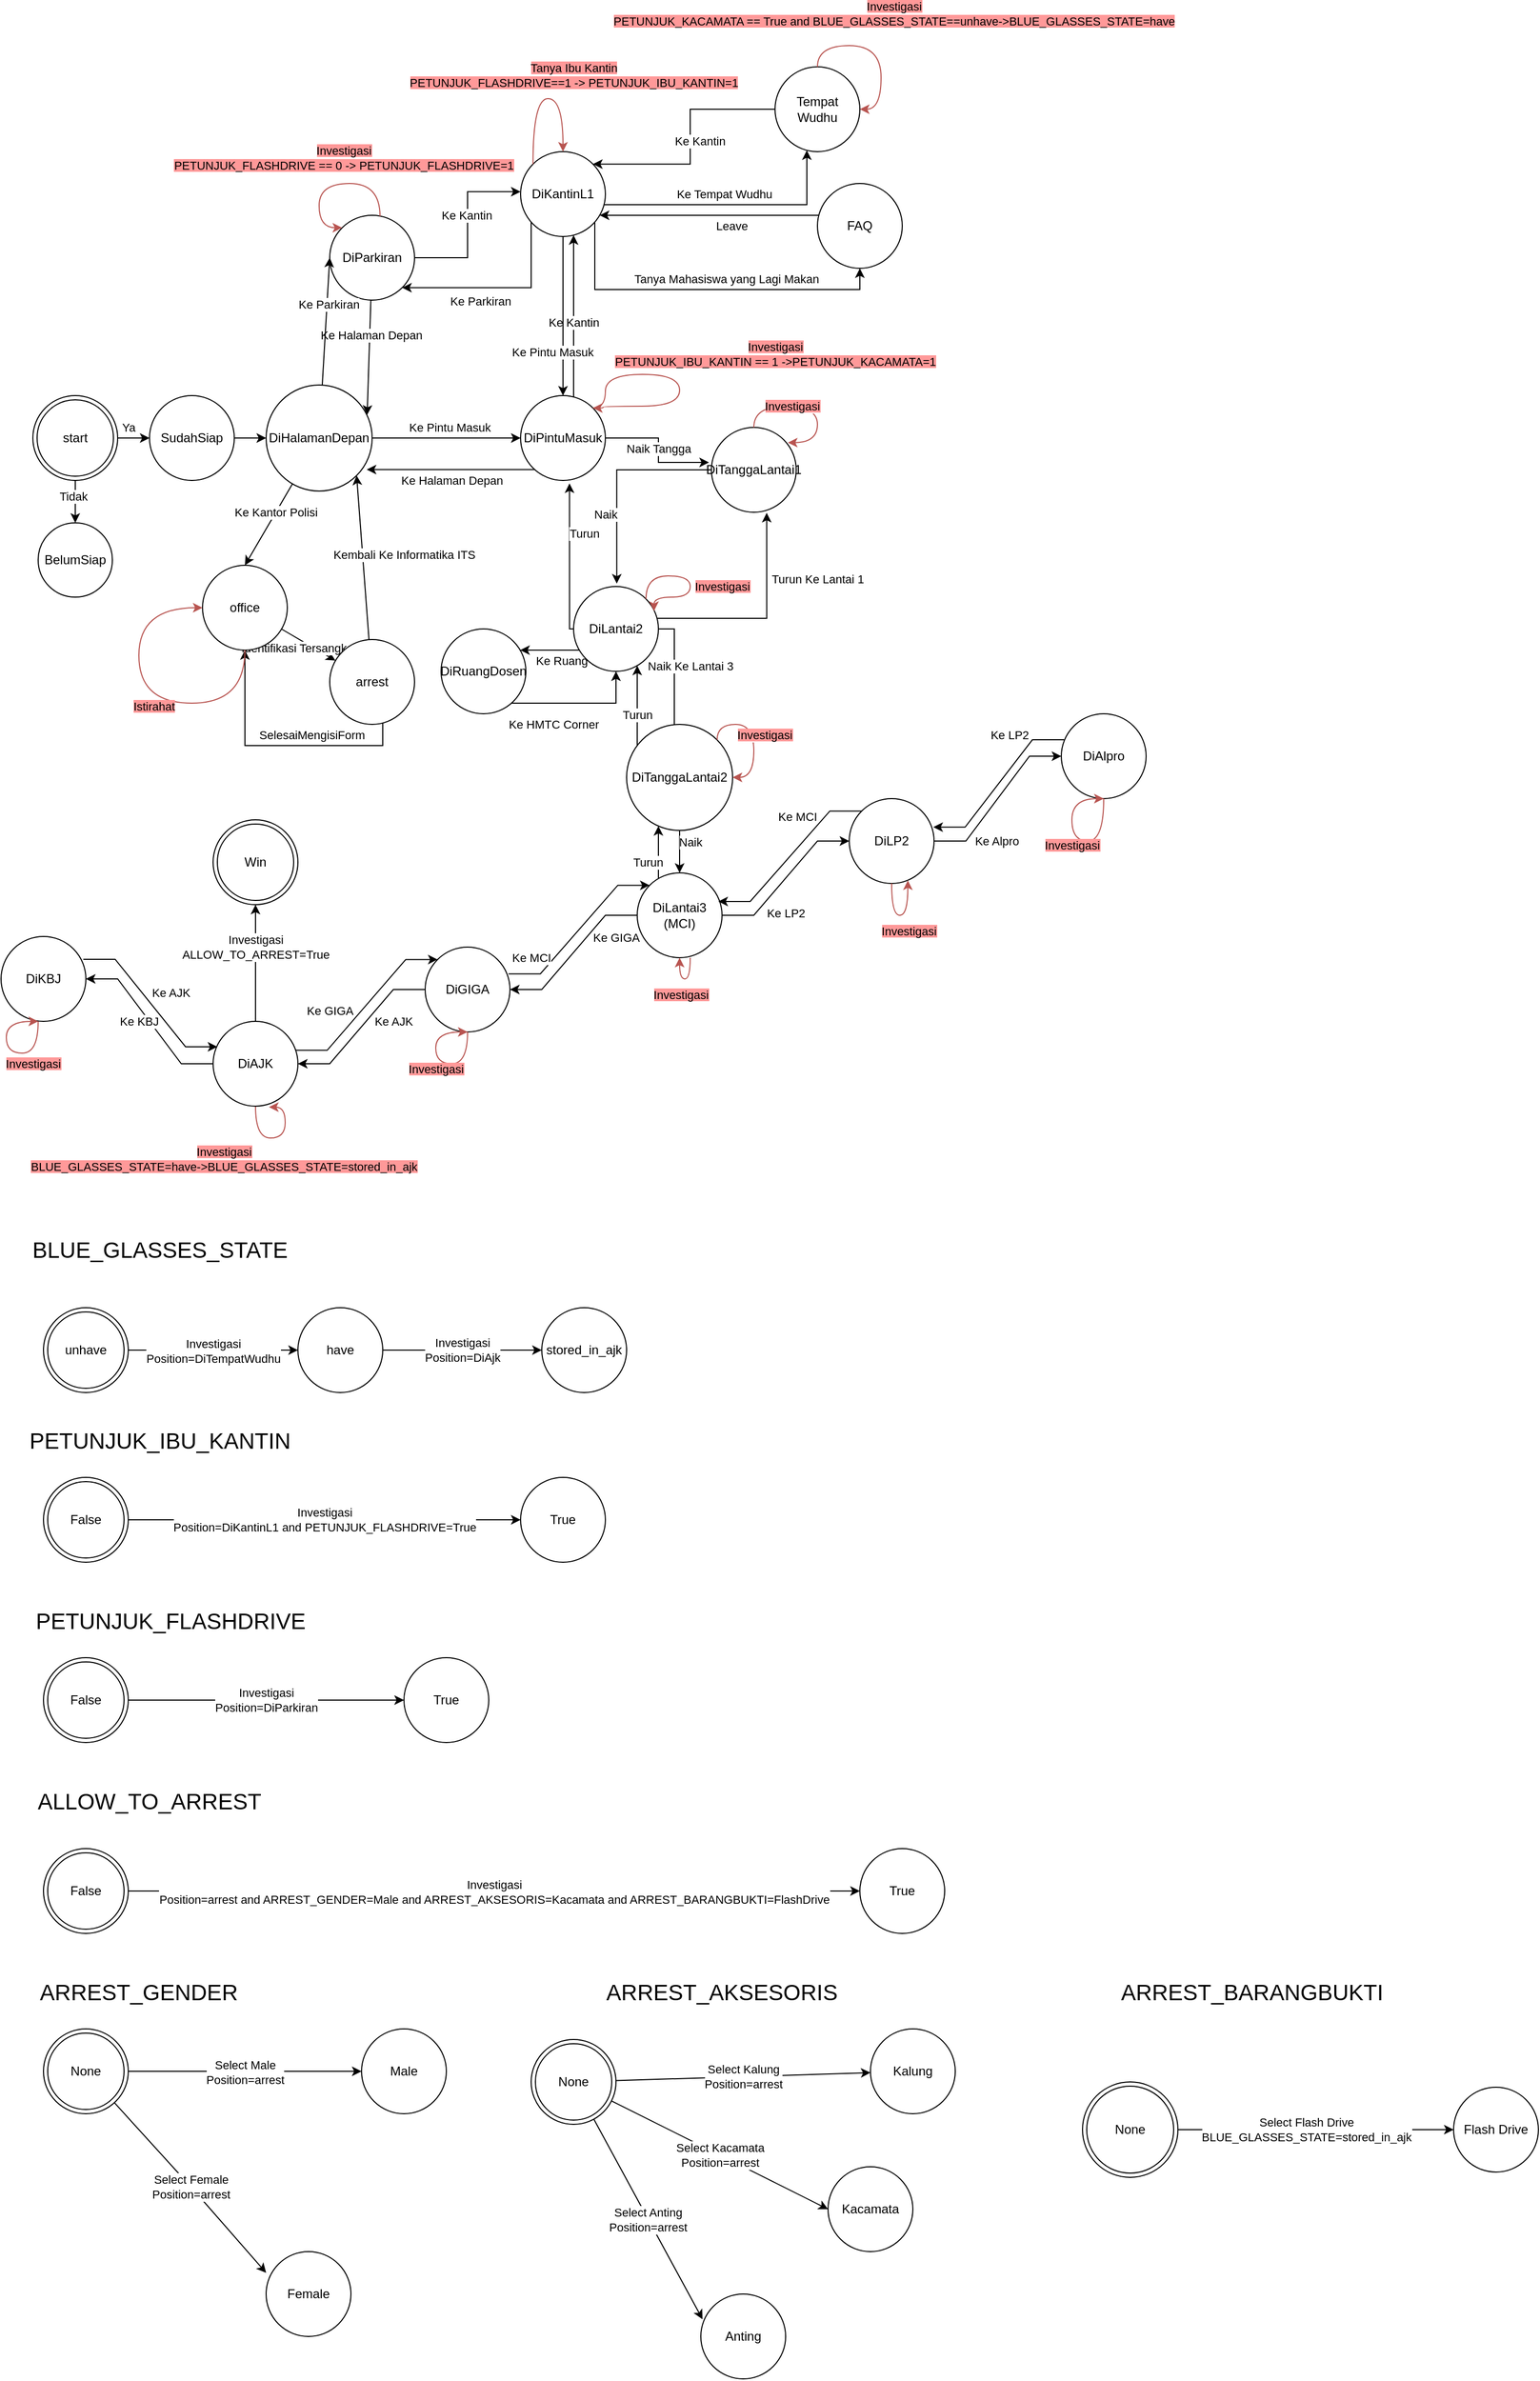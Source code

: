 <mxfile version="21.1.4" type="github">
  <diagram name="Page-1" id="a4VfMDKpxINX2sIHpQXR">
    <mxGraphModel dx="1313" dy="1816" grid="1" gridSize="10" guides="1" tooltips="1" connect="1" arrows="1" fold="1" page="1" pageScale="1" pageWidth="850" pageHeight="1100" math="0" shadow="0">
      <root>
        <mxCell id="0" />
        <mxCell id="1" parent="0" />
        <mxCell id="wOhKXllFgkgMSMnQ2QyS-3" style="edgeStyle=orthogonalEdgeStyle;rounded=0;orthogonalLoop=1;jettySize=auto;html=1;entryX=0;entryY=0.5;entryDx=0;entryDy=0;" parent="1" source="wOhKXllFgkgMSMnQ2QyS-1" target="wOhKXllFgkgMSMnQ2QyS-2" edge="1">
          <mxGeometry relative="1" as="geometry" />
        </mxCell>
        <mxCell id="wOhKXllFgkgMSMnQ2QyS-4" value="Ya" style="edgeLabel;html=1;align=center;verticalAlign=middle;resizable=0;points=[];" parent="wOhKXllFgkgMSMnQ2QyS-3" vertex="1" connectable="0">
          <mxGeometry x="0.23" y="1" relative="1" as="geometry">
            <mxPoint x="-1" y="-9" as="offset" />
          </mxGeometry>
        </mxCell>
        <mxCell id="wOhKXllFgkgMSMnQ2QyS-6" style="rounded=0;orthogonalLoop=1;jettySize=auto;html=1;" parent="1" source="wOhKXllFgkgMSMnQ2QyS-1" target="wOhKXllFgkgMSMnQ2QyS-8" edge="1">
          <mxGeometry relative="1" as="geometry">
            <mxPoint x="150" y="420" as="targetPoint" />
          </mxGeometry>
        </mxCell>
        <mxCell id="wOhKXllFgkgMSMnQ2QyS-7" value="Tidak" style="edgeLabel;html=1;align=center;verticalAlign=middle;resizable=0;points=[];" parent="wOhKXllFgkgMSMnQ2QyS-6" vertex="1" connectable="0">
          <mxGeometry x="-0.264" y="-2" relative="1" as="geometry">
            <mxPoint as="offset" />
          </mxGeometry>
        </mxCell>
        <mxCell id="wOhKXllFgkgMSMnQ2QyS-1" value="start" style="ellipse;shape=doubleEllipse;html=1;dashed=0;whiteSpace=wrap;aspect=fixed;" parent="1" vertex="1">
          <mxGeometry x="40" y="220" width="80" height="80" as="geometry" />
        </mxCell>
        <mxCell id="ifHIusebaDyqtSIKKYJp-2" style="rounded=0;orthogonalLoop=1;jettySize=auto;html=1;entryX=0;entryY=0.5;entryDx=0;entryDy=0;elbow=vertical;" parent="1" source="wOhKXllFgkgMSMnQ2QyS-2" target="ifHIusebaDyqtSIKKYJp-1" edge="1">
          <mxGeometry relative="1" as="geometry" />
        </mxCell>
        <mxCell id="wOhKXllFgkgMSMnQ2QyS-2" value="SudahSiap" style="shape=ellipse;html=1;dashed=0;whiteSpace=wrap;aspect=fixed;perimeter=ellipsePerimeter;" parent="1" vertex="1">
          <mxGeometry x="150" y="220" width="80" height="80" as="geometry" />
        </mxCell>
        <mxCell id="wOhKXllFgkgMSMnQ2QyS-8" value="BelumSiap" style="shape=ellipse;html=1;dashed=0;whiteSpace=wrap;aspect=fixed;perimeter=ellipsePerimeter;" parent="1" vertex="1">
          <mxGeometry x="45" y="340" width="70" height="70" as="geometry" />
        </mxCell>
        <mxCell id="ifHIusebaDyqtSIKKYJp-21" style="edgeStyle=orthogonalEdgeStyle;rounded=0;orthogonalLoop=1;jettySize=auto;html=1;entryX=0;entryY=0.472;entryDx=0;entryDy=0;entryPerimeter=0;" parent="1" source="wOhKXllFgkgMSMnQ2QyS-9" target="ifHIusebaDyqtSIKKYJp-20" edge="1">
          <mxGeometry relative="1" as="geometry" />
        </mxCell>
        <mxCell id="ifHIusebaDyqtSIKKYJp-22" value="Ke Kantin" style="edgeLabel;html=1;align=center;verticalAlign=middle;resizable=0;points=[];" parent="ifHIusebaDyqtSIKKYJp-21" vertex="1" connectable="0">
          <mxGeometry x="0.408" y="1" relative="1" as="geometry">
            <mxPoint x="-3" y="23" as="offset" />
          </mxGeometry>
        </mxCell>
        <mxCell id="ifHIusebaDyqtSIKKYJp-23" style="rounded=0;orthogonalLoop=1;jettySize=auto;html=1;entryX=0.953;entryY=0.281;entryDx=0;entryDy=0;entryPerimeter=0;" parent="1" source="wOhKXllFgkgMSMnQ2QyS-9" target="ifHIusebaDyqtSIKKYJp-1" edge="1">
          <mxGeometry relative="1" as="geometry" />
        </mxCell>
        <mxCell id="ifHIusebaDyqtSIKKYJp-24" value="Ke Halaman Depan" style="edgeLabel;html=1;align=center;verticalAlign=middle;resizable=0;points=[];" parent="ifHIusebaDyqtSIKKYJp-23" vertex="1" connectable="0">
          <mxGeometry x="-0.39" y="1" relative="1" as="geometry">
            <mxPoint as="offset" />
          </mxGeometry>
        </mxCell>
        <mxCell id="wOhKXllFgkgMSMnQ2QyS-9" value="DiParkiran" style="shape=ellipse;html=1;dashed=0;whiteSpace=wrap;aspect=fixed;perimeter=ellipsePerimeter;" parent="1" vertex="1">
          <mxGeometry x="320" y="50" width="80" height="80" as="geometry" />
        </mxCell>
        <mxCell id="ifHIusebaDyqtSIKKYJp-3" style="rounded=0;orthogonalLoop=1;jettySize=auto;html=1;entryX=0;entryY=0.5;entryDx=0;entryDy=0;" parent="1" source="ifHIusebaDyqtSIKKYJp-1" target="wOhKXllFgkgMSMnQ2QyS-9" edge="1">
          <mxGeometry relative="1" as="geometry" />
        </mxCell>
        <mxCell id="ifHIusebaDyqtSIKKYJp-4" value="Ke Parkiran" style="edgeLabel;html=1;align=center;verticalAlign=middle;resizable=0;points=[];" parent="ifHIusebaDyqtSIKKYJp-3" vertex="1" connectable="0">
          <mxGeometry x="0.269" y="-1" relative="1" as="geometry">
            <mxPoint as="offset" />
          </mxGeometry>
        </mxCell>
        <mxCell id="ifHIusebaDyqtSIKKYJp-6" style="rounded=0;orthogonalLoop=1;jettySize=auto;html=1;entryX=0;entryY=0.5;entryDx=0;entryDy=0;" parent="1" source="ifHIusebaDyqtSIKKYJp-1" target="ifHIusebaDyqtSIKKYJp-5" edge="1">
          <mxGeometry relative="1" as="geometry">
            <mxPoint x="550" y="380" as="targetPoint" />
          </mxGeometry>
        </mxCell>
        <mxCell id="ifHIusebaDyqtSIKKYJp-7" value="Ke Pintu Masuk" style="edgeLabel;html=1;align=center;verticalAlign=middle;resizable=0;points=[];" parent="ifHIusebaDyqtSIKKYJp-6" vertex="1" connectable="0">
          <mxGeometry x="0.386" y="2" relative="1" as="geometry">
            <mxPoint x="-24" y="-8" as="offset" />
          </mxGeometry>
        </mxCell>
        <mxCell id="ifHIusebaDyqtSIKKYJp-9" style="rounded=0;orthogonalLoop=1;jettySize=auto;html=1;entryX=0.5;entryY=0;entryDx=0;entryDy=0;" parent="1" source="ifHIusebaDyqtSIKKYJp-1" target="ifHIusebaDyqtSIKKYJp-8" edge="1">
          <mxGeometry relative="1" as="geometry" />
        </mxCell>
        <mxCell id="ifHIusebaDyqtSIKKYJp-10" value="Ke Kantor Polisi" style="edgeLabel;html=1;align=center;verticalAlign=middle;resizable=0;points=[];" parent="ifHIusebaDyqtSIKKYJp-9" vertex="1" connectable="0">
          <mxGeometry x="-0.299" y="-1" relative="1" as="geometry">
            <mxPoint as="offset" />
          </mxGeometry>
        </mxCell>
        <mxCell id="ifHIusebaDyqtSIKKYJp-1" value="DiHalamanDepan" style="shape=ellipse;html=1;dashed=0;whiteSpace=wrap;aspect=fixed;perimeter=ellipsePerimeter;" parent="1" vertex="1">
          <mxGeometry x="260" y="210" width="100" height="100" as="geometry" />
        </mxCell>
        <mxCell id="ifHIusebaDyqtSIKKYJp-29" style="edgeStyle=orthogonalEdgeStyle;rounded=0;orthogonalLoop=1;jettySize=auto;html=1;" parent="1" source="ifHIusebaDyqtSIKKYJp-5" target="ifHIusebaDyqtSIKKYJp-20" edge="1">
          <mxGeometry relative="1" as="geometry">
            <Array as="points">
              <mxPoint x="550" y="140" />
              <mxPoint x="550" y="140" />
            </Array>
          </mxGeometry>
        </mxCell>
        <mxCell id="ifHIusebaDyqtSIKKYJp-30" value="Ke Kantin" style="edgeLabel;html=1;align=center;verticalAlign=middle;resizable=0;points=[];" parent="ifHIusebaDyqtSIKKYJp-29" vertex="1" connectable="0">
          <mxGeometry x="0.361" y="1" relative="1" as="geometry">
            <mxPoint x="1" y="33" as="offset" />
          </mxGeometry>
        </mxCell>
        <mxCell id="ifHIusebaDyqtSIKKYJp-32" style="edgeStyle=orthogonalEdgeStyle;rounded=0;orthogonalLoop=1;jettySize=auto;html=1;entryX=-0.029;entryY=0.413;entryDx=0;entryDy=0;entryPerimeter=0;" parent="1" source="ifHIusebaDyqtSIKKYJp-5" target="ifHIusebaDyqtSIKKYJp-31" edge="1">
          <mxGeometry relative="1" as="geometry" />
        </mxCell>
        <mxCell id="ifHIusebaDyqtSIKKYJp-33" value="Naik Tangga" style="edgeLabel;html=1;align=center;verticalAlign=middle;resizable=0;points=[];" parent="ifHIusebaDyqtSIKKYJp-32" vertex="1" connectable="0">
          <mxGeometry x="0.391" y="-2" relative="1" as="geometry">
            <mxPoint x="-11" y="-15" as="offset" />
          </mxGeometry>
        </mxCell>
        <mxCell id="ifHIusebaDyqtSIKKYJp-34" style="edgeStyle=orthogonalEdgeStyle;rounded=0;orthogonalLoop=1;jettySize=auto;html=1;entryX=0.949;entryY=0.797;entryDx=0;entryDy=0;entryPerimeter=0;" parent="1" source="ifHIusebaDyqtSIKKYJp-5" target="ifHIusebaDyqtSIKKYJp-1" edge="1">
          <mxGeometry relative="1" as="geometry">
            <Array as="points">
              <mxPoint x="500" y="290" />
              <mxPoint x="500" y="290" />
            </Array>
          </mxGeometry>
        </mxCell>
        <mxCell id="ifHIusebaDyqtSIKKYJp-35" value="Ke Halaman Depan" style="edgeLabel;html=1;align=center;verticalAlign=middle;resizable=0;points=[];" parent="ifHIusebaDyqtSIKKYJp-34" vertex="1" connectable="0">
          <mxGeometry x="0.143" y="-3" relative="1" as="geometry">
            <mxPoint x="12" y="13" as="offset" />
          </mxGeometry>
        </mxCell>
        <mxCell id="ifHIusebaDyqtSIKKYJp-5" value="DiPintuMasuk" style="shape=ellipse;html=1;dashed=0;whiteSpace=wrap;aspect=fixed;perimeter=ellipsePerimeter;" parent="1" vertex="1">
          <mxGeometry x="500" y="220" width="80" height="80" as="geometry" />
        </mxCell>
        <mxCell id="ifHIusebaDyqtSIKKYJp-12" style="rounded=0;orthogonalLoop=1;jettySize=auto;html=1;" parent="1" source="ifHIusebaDyqtSIKKYJp-8" target="ifHIusebaDyqtSIKKYJp-11" edge="1">
          <mxGeometry relative="1" as="geometry" />
        </mxCell>
        <mxCell id="ifHIusebaDyqtSIKKYJp-13" value="Identifikasi Tersangka" style="edgeLabel;html=1;align=center;verticalAlign=middle;resizable=0;points=[];" parent="ifHIusebaDyqtSIKKYJp-12" vertex="1" connectable="0">
          <mxGeometry x="0.281" y="1" relative="1" as="geometry">
            <mxPoint x="-19" as="offset" />
          </mxGeometry>
        </mxCell>
        <mxCell id="ifHIusebaDyqtSIKKYJp-8" value="office" style="shape=ellipse;html=1;dashed=0;whiteSpace=wrap;aspect=fixed;perimeter=ellipsePerimeter;" parent="1" vertex="1">
          <mxGeometry x="200" y="380" width="80" height="80" as="geometry" />
        </mxCell>
        <mxCell id="ifHIusebaDyqtSIKKYJp-14" style="rounded=0;orthogonalLoop=1;jettySize=auto;html=1;entryX=1;entryY=1;entryDx=0;entryDy=0;" parent="1" source="ifHIusebaDyqtSIKKYJp-11" target="ifHIusebaDyqtSIKKYJp-1" edge="1">
          <mxGeometry relative="1" as="geometry" />
        </mxCell>
        <mxCell id="ifHIusebaDyqtSIKKYJp-15" value="Kembali Ke Informatika ITS" style="edgeLabel;html=1;align=center;verticalAlign=middle;resizable=0;points=[];" parent="ifHIusebaDyqtSIKKYJp-14" vertex="1" connectable="0">
          <mxGeometry x="0.243" y="-2" relative="1" as="geometry">
            <mxPoint x="38" y="16" as="offset" />
          </mxGeometry>
        </mxCell>
        <mxCell id="ifHIusebaDyqtSIKKYJp-18" style="edgeStyle=orthogonalEdgeStyle;rounded=0;orthogonalLoop=1;jettySize=auto;html=1;" parent="1" source="ifHIusebaDyqtSIKKYJp-11" target="ifHIusebaDyqtSIKKYJp-8" edge="1">
          <mxGeometry relative="1" as="geometry">
            <Array as="points">
              <mxPoint x="370" y="550" />
              <mxPoint x="240" y="550" />
            </Array>
          </mxGeometry>
        </mxCell>
        <mxCell id="ifHIusebaDyqtSIKKYJp-19" value="SelesaiMengisiForm" style="edgeLabel;html=1;align=center;verticalAlign=middle;resizable=0;points=[];" parent="ifHIusebaDyqtSIKKYJp-18" vertex="1" connectable="0">
          <mxGeometry x="0.025" y="-1" relative="1" as="geometry">
            <mxPoint x="35" y="-9" as="offset" />
          </mxGeometry>
        </mxCell>
        <mxCell id="ifHIusebaDyqtSIKKYJp-11" value="arrest" style="shape=ellipse;html=1;dashed=0;whiteSpace=wrap;aspect=fixed;perimeter=ellipsePerimeter;" parent="1" vertex="1">
          <mxGeometry x="320" y="450" width="80" height="80" as="geometry" />
        </mxCell>
        <mxCell id="ifHIusebaDyqtSIKKYJp-16" style="edgeStyle=orthogonalEdgeStyle;rounded=0;orthogonalLoop=1;jettySize=auto;html=1;curved=1;fillColor=#f8cecc;strokeColor=#b85450;" parent="1" source="ifHIusebaDyqtSIKKYJp-8" target="ifHIusebaDyqtSIKKYJp-8" edge="1">
          <mxGeometry relative="1" as="geometry">
            <Array as="points">
              <mxPoint x="240" y="510" />
              <mxPoint x="140" y="510" />
              <mxPoint x="140" y="420" />
            </Array>
          </mxGeometry>
        </mxCell>
        <mxCell id="ifHIusebaDyqtSIKKYJp-17" value="&lt;span style=&quot;background-color: rgb(255, 153, 153);&quot;&gt;Istirahat&lt;/span&gt;" style="edgeLabel;html=1;align=center;verticalAlign=middle;resizable=0;points=[];" parent="ifHIusebaDyqtSIKKYJp-16" vertex="1" connectable="0">
          <mxGeometry x="-0.095" y="3" relative="1" as="geometry">
            <mxPoint as="offset" />
          </mxGeometry>
        </mxCell>
        <mxCell id="ifHIusebaDyqtSIKKYJp-56" style="edgeStyle=orthogonalEdgeStyle;rounded=0;orthogonalLoop=1;jettySize=auto;html=1;startArrow=classic;startFill=1;endArrow=none;endFill=0;" parent="1" source="ifHIusebaDyqtSIKKYJp-20" target="ifHIusebaDyqtSIKKYJp-55" edge="1">
          <mxGeometry relative="1" as="geometry">
            <Array as="points">
              <mxPoint x="670" y="50" />
              <mxPoint x="670" y="50" />
            </Array>
          </mxGeometry>
        </mxCell>
        <mxCell id="ifHIusebaDyqtSIKKYJp-57" value="Leave" style="edgeLabel;html=1;align=center;verticalAlign=middle;resizable=0;points=[];" parent="ifHIusebaDyqtSIKKYJp-56" vertex="1" connectable="0">
          <mxGeometry x="0.793" y="1" relative="1" as="geometry">
            <mxPoint x="-61" y="11" as="offset" />
          </mxGeometry>
        </mxCell>
        <mxCell id="ifHIusebaDyqtSIKKYJp-59" style="edgeStyle=orthogonalEdgeStyle;rounded=0;orthogonalLoop=1;jettySize=auto;html=1;" parent="1" source="ifHIusebaDyqtSIKKYJp-20" target="ifHIusebaDyqtSIKKYJp-58" edge="1">
          <mxGeometry relative="1" as="geometry">
            <Array as="points">
              <mxPoint x="770" y="40" />
            </Array>
          </mxGeometry>
        </mxCell>
        <mxCell id="ifHIusebaDyqtSIKKYJp-60" value="Ke Tempat Wudhu" style="edgeLabel;html=1;align=center;verticalAlign=middle;resizable=0;points=[];" parent="ifHIusebaDyqtSIKKYJp-59" vertex="1" connectable="0">
          <mxGeometry x="0.281" relative="1" as="geometry">
            <mxPoint x="-42" y="-10" as="offset" />
          </mxGeometry>
        </mxCell>
        <mxCell id="ifHIusebaDyqtSIKKYJp-61" style="edgeStyle=orthogonalEdgeStyle;rounded=0;orthogonalLoop=1;jettySize=auto;html=1;entryX=1;entryY=1;entryDx=0;entryDy=0;" parent="1" source="ifHIusebaDyqtSIKKYJp-20" target="wOhKXllFgkgMSMnQ2QyS-9" edge="1">
          <mxGeometry relative="1" as="geometry">
            <Array as="points">
              <mxPoint x="510" y="118" />
            </Array>
          </mxGeometry>
        </mxCell>
        <mxCell id="ifHIusebaDyqtSIKKYJp-62" value="Ke Parkiran" style="edgeLabel;html=1;align=center;verticalAlign=middle;resizable=0;points=[];" parent="ifHIusebaDyqtSIKKYJp-61" vertex="1" connectable="0">
          <mxGeometry x="0.472" y="2" relative="1" as="geometry">
            <mxPoint x="25" y="10" as="offset" />
          </mxGeometry>
        </mxCell>
        <mxCell id="ifHIusebaDyqtSIKKYJp-63" style="edgeStyle=orthogonalEdgeStyle;rounded=0;orthogonalLoop=1;jettySize=auto;html=1;" parent="1" source="ifHIusebaDyqtSIKKYJp-20" target="ifHIusebaDyqtSIKKYJp-5" edge="1">
          <mxGeometry relative="1" as="geometry">
            <Array as="points">
              <mxPoint x="540" y="180" />
              <mxPoint x="540" y="180" />
            </Array>
          </mxGeometry>
        </mxCell>
        <mxCell id="ifHIusebaDyqtSIKKYJp-64" value="Ke Pintu Masuk" style="edgeLabel;html=1;align=center;verticalAlign=middle;resizable=0;points=[];" parent="ifHIusebaDyqtSIKKYJp-63" vertex="1" connectable="0">
          <mxGeometry x="0.783" y="-2" relative="1" as="geometry">
            <mxPoint x="-8" y="-25" as="offset" />
          </mxGeometry>
        </mxCell>
        <mxCell id="ifHIusebaDyqtSIKKYJp-20" value="DiKantinL1" style="shape=ellipse;html=1;dashed=0;whiteSpace=wrap;aspect=fixed;perimeter=ellipsePerimeter;" parent="1" vertex="1">
          <mxGeometry x="500" y="-10" width="80" height="80" as="geometry" />
        </mxCell>
        <mxCell id="ifHIusebaDyqtSIKKYJp-25" style="edgeStyle=orthogonalEdgeStyle;rounded=0;orthogonalLoop=1;jettySize=auto;html=1;exitX=0.593;exitY=0.011;exitDx=0;exitDy=0;exitPerimeter=0;fillColor=#f8cecc;strokeColor=#b85450;curved=1;entryX=0;entryY=0;entryDx=0;entryDy=0;" parent="1" source="wOhKXllFgkgMSMnQ2QyS-9" target="wOhKXllFgkgMSMnQ2QyS-9" edge="1">
          <mxGeometry relative="1" as="geometry">
            <mxPoint x="510" y="-80" as="targetPoint" />
            <Array as="points">
              <mxPoint x="367" y="20" />
              <mxPoint x="310" y="20" />
              <mxPoint x="310" y="62" />
            </Array>
          </mxGeometry>
        </mxCell>
        <mxCell id="ifHIusebaDyqtSIKKYJp-26" value="&lt;span style=&quot;background-color: rgb(255, 153, 153);&quot;&gt;Investigasi&lt;br&gt;PETUNJUK_FLASHDRIVE == 0 -&amp;gt; PETUNJUK_FLASHDRIVE=1&lt;/span&gt;" style="edgeLabel;html=1;align=center;verticalAlign=middle;resizable=0;points=[];" parent="ifHIusebaDyqtSIKKYJp-25" vertex="1" connectable="0">
          <mxGeometry x="-0.128" y="-2" relative="1" as="geometry">
            <mxPoint y="-22" as="offset" />
          </mxGeometry>
        </mxCell>
        <mxCell id="ifHIusebaDyqtSIKKYJp-27" style="edgeStyle=orthogonalEdgeStyle;rounded=0;orthogonalLoop=1;jettySize=auto;html=1;curved=1;fillColor=#f8cecc;strokeColor=#b85450;exitX=1;exitY=0;exitDx=0;exitDy=0;entryX=1;entryY=0;entryDx=0;entryDy=0;" parent="1" source="ifHIusebaDyqtSIKKYJp-5" target="ifHIusebaDyqtSIKKYJp-5" edge="1">
          <mxGeometry relative="1" as="geometry">
            <Array as="points">
              <mxPoint x="580" y="232" />
              <mxPoint x="580" y="200" />
              <mxPoint x="650" y="200" />
              <mxPoint x="650" y="230" />
              <mxPoint x="578" y="230" />
              <mxPoint x="578" y="232" />
            </Array>
            <mxPoint x="578" y="232" as="sourcePoint" />
            <mxPoint x="690" y="240" as="targetPoint" />
          </mxGeometry>
        </mxCell>
        <mxCell id="ifHIusebaDyqtSIKKYJp-28" value="&lt;span style=&quot;background-color: rgb(255, 153, 153);&quot;&gt;Investigasi&lt;br&gt;PETUNJUK_IBU_KANTIN == 1 -&amp;gt;PETUNJUK_KACAMATA=1&lt;/span&gt;" style="edgeLabel;html=1;align=center;verticalAlign=middle;resizable=0;points=[];" parent="ifHIusebaDyqtSIKKYJp-27" vertex="1" connectable="0">
          <mxGeometry x="0.021" relative="1" as="geometry">
            <mxPoint x="90" y="-22" as="offset" />
          </mxGeometry>
        </mxCell>
        <mxCell id="ifHIusebaDyqtSIKKYJp-39" style="edgeStyle=orthogonalEdgeStyle;rounded=0;orthogonalLoop=1;jettySize=auto;html=1;entryX=0.509;entryY=-0.034;entryDx=0;entryDy=0;entryPerimeter=0;" parent="1" source="ifHIusebaDyqtSIKKYJp-31" target="ifHIusebaDyqtSIKKYJp-38" edge="1">
          <mxGeometry relative="1" as="geometry" />
        </mxCell>
        <mxCell id="ifHIusebaDyqtSIKKYJp-40" value="Naik" style="edgeLabel;html=1;align=center;verticalAlign=middle;resizable=0;points=[];" parent="ifHIusebaDyqtSIKKYJp-39" vertex="1" connectable="0">
          <mxGeometry x="0.448" relative="1" as="geometry">
            <mxPoint x="-11" y="-11" as="offset" />
          </mxGeometry>
        </mxCell>
        <mxCell id="ifHIusebaDyqtSIKKYJp-31" value="DiTanggaLantai1" style="shape=ellipse;html=1;dashed=0;whiteSpace=wrap;aspect=fixed;perimeter=ellipsePerimeter;" parent="1" vertex="1">
          <mxGeometry x="680" y="250" width="80" height="80" as="geometry" />
        </mxCell>
        <mxCell id="ifHIusebaDyqtSIKKYJp-36" style="edgeStyle=orthogonalEdgeStyle;rounded=0;orthogonalLoop=1;jettySize=auto;html=1;entryX=0.902;entryY=0.179;entryDx=0;entryDy=0;entryPerimeter=0;fillColor=#f8cecc;strokeColor=#b85450;curved=1;" parent="1" source="ifHIusebaDyqtSIKKYJp-31" target="ifHIusebaDyqtSIKKYJp-31" edge="1">
          <mxGeometry relative="1" as="geometry">
            <Array as="points">
              <mxPoint x="720" y="230" />
              <mxPoint x="780" y="230" />
              <mxPoint x="780" y="264" />
            </Array>
          </mxGeometry>
        </mxCell>
        <mxCell id="ifHIusebaDyqtSIKKYJp-37" value="&lt;span style=&quot;background-color: rgb(255, 153, 153);&quot;&gt;Investigasi&lt;/span&gt;" style="edgeLabel;html=1;align=center;verticalAlign=middle;resizable=0;points=[];" parent="ifHIusebaDyqtSIKKYJp-36" vertex="1" connectable="0">
          <mxGeometry x="-0.216" relative="1" as="geometry">
            <mxPoint as="offset" />
          </mxGeometry>
        </mxCell>
        <mxCell id="ifHIusebaDyqtSIKKYJp-41" style="edgeStyle=orthogonalEdgeStyle;rounded=0;orthogonalLoop=1;jettySize=auto;html=1;entryX=0.577;entryY=1.035;entryDx=0;entryDy=0;entryPerimeter=0;" parent="1" source="ifHIusebaDyqtSIKKYJp-38" target="ifHIusebaDyqtSIKKYJp-5" edge="1">
          <mxGeometry relative="1" as="geometry">
            <Array as="points">
              <mxPoint x="546" y="440" />
            </Array>
          </mxGeometry>
        </mxCell>
        <mxCell id="ifHIusebaDyqtSIKKYJp-42" value="Turun" style="edgeLabel;html=1;align=center;verticalAlign=middle;resizable=0;points=[];" parent="ifHIusebaDyqtSIKKYJp-41" vertex="1" connectable="0">
          <mxGeometry x="0.582" relative="1" as="geometry">
            <mxPoint x="14" y="17" as="offset" />
          </mxGeometry>
        </mxCell>
        <mxCell id="ifHIusebaDyqtSIKKYJp-45" style="edgeStyle=orthogonalEdgeStyle;rounded=0;orthogonalLoop=1;jettySize=auto;html=1;entryX=0.652;entryY=1.007;entryDx=0;entryDy=0;entryPerimeter=0;" parent="1" source="ifHIusebaDyqtSIKKYJp-38" target="ifHIusebaDyqtSIKKYJp-31" edge="1">
          <mxGeometry relative="1" as="geometry">
            <Array as="points">
              <mxPoint x="730" y="430" />
              <mxPoint x="730" y="430" />
            </Array>
          </mxGeometry>
        </mxCell>
        <mxCell id="ifHIusebaDyqtSIKKYJp-46" value="Turun Ke Lantai 1" style="edgeLabel;html=1;align=center;verticalAlign=middle;resizable=0;points=[];" parent="ifHIusebaDyqtSIKKYJp-45" vertex="1" connectable="0">
          <mxGeometry x="0.383" y="-1" relative="1" as="geometry">
            <mxPoint x="47" as="offset" />
          </mxGeometry>
        </mxCell>
        <mxCell id="ifHIusebaDyqtSIKKYJp-48" style="edgeStyle=orthogonalEdgeStyle;rounded=0;orthogonalLoop=1;jettySize=auto;html=1;entryX=0.443;entryY=0.007;entryDx=0;entryDy=0;entryPerimeter=0;" parent="1" source="ifHIusebaDyqtSIKKYJp-38" target="ifHIusebaDyqtSIKKYJp-47" edge="1">
          <mxGeometry relative="1" as="geometry">
            <Array as="points">
              <mxPoint x="645" y="440" />
              <mxPoint x="645" y="535" />
            </Array>
          </mxGeometry>
        </mxCell>
        <mxCell id="ifHIusebaDyqtSIKKYJp-49" value="Naik Ke Lantai 3" style="edgeLabel;html=1;align=center;verticalAlign=middle;resizable=0;points=[];" parent="ifHIusebaDyqtSIKKYJp-48" vertex="1" connectable="0">
          <mxGeometry x="0.418" y="-1" relative="1" as="geometry">
            <mxPoint x="16" y="-32" as="offset" />
          </mxGeometry>
        </mxCell>
        <mxCell id="ifHIusebaDyqtSIKKYJp-51" style="edgeStyle=orthogonalEdgeStyle;rounded=0;orthogonalLoop=1;jettySize=auto;html=1;" parent="1" source="ifHIusebaDyqtSIKKYJp-38" target="ifHIusebaDyqtSIKKYJp-50" edge="1">
          <mxGeometry relative="1" as="geometry">
            <Array as="points">
              <mxPoint x="540" y="460" />
              <mxPoint x="540" y="460" />
            </Array>
            <mxPoint x="660" y="470" as="sourcePoint" />
          </mxGeometry>
        </mxCell>
        <mxCell id="ifHIusebaDyqtSIKKYJp-52" value="Ke Ruang Dosen" style="edgeLabel;html=1;align=center;verticalAlign=middle;resizable=0;points=[];" parent="ifHIusebaDyqtSIKKYJp-51" vertex="1" connectable="0">
          <mxGeometry x="-0.231" y="1" relative="1" as="geometry">
            <mxPoint x="22" y="9" as="offset" />
          </mxGeometry>
        </mxCell>
        <mxCell id="ifHIusebaDyqtSIKKYJp-38" value="DiLantai2" style="shape=ellipse;html=1;dashed=0;whiteSpace=wrap;aspect=fixed;perimeter=ellipsePerimeter;" parent="1" vertex="1">
          <mxGeometry x="550" y="400" width="80" height="80" as="geometry" />
        </mxCell>
        <mxCell id="ifHIusebaDyqtSIKKYJp-43" style="edgeStyle=orthogonalEdgeStyle;rounded=0;orthogonalLoop=1;jettySize=auto;html=1;fillColor=#f8cecc;strokeColor=#b85450;curved=1;exitX=1;exitY=0;exitDx=0;exitDy=0;entryX=0.948;entryY=0.289;entryDx=0;entryDy=0;entryPerimeter=0;" parent="1" source="ifHIusebaDyqtSIKKYJp-38" target="ifHIusebaDyqtSIKKYJp-38" edge="1">
          <mxGeometry relative="1" as="geometry">
            <Array as="points">
              <mxPoint x="618" y="390" />
              <mxPoint x="660" y="390" />
              <mxPoint x="660" y="410" />
              <mxPoint x="626" y="410" />
            </Array>
          </mxGeometry>
        </mxCell>
        <mxCell id="ifHIusebaDyqtSIKKYJp-44" value="&lt;span style=&quot;background-color: rgb(255, 153, 153);&quot;&gt;Investigasi&lt;/span&gt;" style="edgeLabel;html=1;align=center;verticalAlign=middle;resizable=0;points=[];" parent="ifHIusebaDyqtSIKKYJp-43" vertex="1" connectable="0">
          <mxGeometry x="-0.173" y="2" relative="1" as="geometry">
            <mxPoint x="39" y="12" as="offset" />
          </mxGeometry>
        </mxCell>
        <mxCell id="ifHIusebaDyqtSIKKYJp-73" style="edgeStyle=orthogonalEdgeStyle;rounded=0;orthogonalLoop=1;jettySize=auto;html=1;" parent="1" source="ifHIusebaDyqtSIKKYJp-47" target="ifHIusebaDyqtSIKKYJp-72" edge="1">
          <mxGeometry relative="1" as="geometry" />
        </mxCell>
        <mxCell id="ifHIusebaDyqtSIKKYJp-74" value="Naik" style="edgeLabel;html=1;align=center;verticalAlign=middle;resizable=0;points=[];" parent="ifHIusebaDyqtSIKKYJp-73" vertex="1" connectable="0">
          <mxGeometry x="0.013" relative="1" as="geometry">
            <mxPoint x="10" y="-10" as="offset" />
          </mxGeometry>
        </mxCell>
        <mxCell id="ifHIusebaDyqtSIKKYJp-75" style="edgeStyle=orthogonalEdgeStyle;rounded=0;orthogonalLoop=1;jettySize=auto;html=1;" parent="1" source="ifHIusebaDyqtSIKKYJp-47" target="ifHIusebaDyqtSIKKYJp-38" edge="1">
          <mxGeometry relative="1" as="geometry">
            <Array as="points">
              <mxPoint x="610" y="510" />
              <mxPoint x="610" y="510" />
            </Array>
          </mxGeometry>
        </mxCell>
        <mxCell id="ifHIusebaDyqtSIKKYJp-76" value="Turun" style="edgeLabel;html=1;align=center;verticalAlign=middle;resizable=0;points=[];" parent="ifHIusebaDyqtSIKKYJp-75" vertex="1" connectable="0">
          <mxGeometry x="0.529" y="-1" relative="1" as="geometry">
            <mxPoint x="-1" y="28" as="offset" />
          </mxGeometry>
        </mxCell>
        <mxCell id="ifHIusebaDyqtSIKKYJp-47" value="DiTanggaLantai2" style="shape=ellipse;html=1;dashed=0;whiteSpace=wrap;aspect=fixed;perimeter=ellipsePerimeter;" parent="1" vertex="1">
          <mxGeometry x="600" y="530" width="100" height="100" as="geometry" />
        </mxCell>
        <mxCell id="ifHIusebaDyqtSIKKYJp-109" value="Ke HMTC Corner" style="edgeStyle=orthogonalEdgeStyle;rounded=0;orthogonalLoop=1;jettySize=auto;html=1;" parent="1" source="ifHIusebaDyqtSIKKYJp-50" target="ifHIusebaDyqtSIKKYJp-38" edge="1">
          <mxGeometry x="-0.383" y="-20" relative="1" as="geometry">
            <Array as="points">
              <mxPoint x="590" y="510" />
            </Array>
            <mxPoint as="offset" />
          </mxGeometry>
        </mxCell>
        <mxCell id="ifHIusebaDyqtSIKKYJp-50" value="DiRuangDosen" style="shape=ellipse;html=1;dashed=0;whiteSpace=wrap;aspect=fixed;perimeter=ellipsePerimeter;" parent="1" vertex="1">
          <mxGeometry x="425" y="440" width="80" height="80" as="geometry" />
        </mxCell>
        <mxCell id="ifHIusebaDyqtSIKKYJp-53" style="edgeStyle=orthogonalEdgeStyle;rounded=0;orthogonalLoop=1;jettySize=auto;html=1;fillColor=#f8cecc;strokeColor=#b85450;curved=1;exitX=0;exitY=0;exitDx=0;exitDy=0;entryX=0.5;entryY=0;entryDx=0;entryDy=0;" parent="1" source="ifHIusebaDyqtSIKKYJp-20" target="ifHIusebaDyqtSIKKYJp-20" edge="1">
          <mxGeometry relative="1" as="geometry">
            <Array as="points">
              <mxPoint x="512" y="-60" />
              <mxPoint x="540" y="-60" />
            </Array>
          </mxGeometry>
        </mxCell>
        <mxCell id="ifHIusebaDyqtSIKKYJp-54" value="&lt;span style=&quot;background-color: rgb(255, 153, 153);&quot;&gt;Tanya Ibu Kantin&lt;br&gt;PETUNJUK_FLASHDRIVE==1 -&amp;gt; PETUNJUK_IBU_KANTIN=1&lt;/span&gt;" style="edgeLabel;html=1;align=center;verticalAlign=middle;resizable=0;points=[];" parent="ifHIusebaDyqtSIKKYJp-53" vertex="1" connectable="0">
          <mxGeometry x="0.265" y="-1" relative="1" as="geometry">
            <mxPoint x="11" y="-23" as="offset" />
          </mxGeometry>
        </mxCell>
        <mxCell id="ifHIusebaDyqtSIKKYJp-65" style="edgeStyle=orthogonalEdgeStyle;rounded=0;orthogonalLoop=1;jettySize=auto;html=1;startArrow=classic;startFill=1;endArrow=none;endFill=0;" parent="1" source="ifHIusebaDyqtSIKKYJp-55" target="ifHIusebaDyqtSIKKYJp-20" edge="1">
          <mxGeometry relative="1" as="geometry">
            <Array as="points">
              <mxPoint x="820" y="120" />
              <mxPoint x="570" y="120" />
            </Array>
          </mxGeometry>
        </mxCell>
        <mxCell id="ifHIusebaDyqtSIKKYJp-66" value="Tanya Mahasiswa yang Lagi Makan" style="edgeLabel;html=1;align=center;verticalAlign=middle;resizable=0;points=[];" parent="ifHIusebaDyqtSIKKYJp-65" vertex="1" connectable="0">
          <mxGeometry x="-0.242" relative="1" as="geometry">
            <mxPoint x="-20" y="-10" as="offset" />
          </mxGeometry>
        </mxCell>
        <mxCell id="ifHIusebaDyqtSIKKYJp-55" value="FAQ" style="shape=ellipse;html=1;dashed=0;whiteSpace=wrap;aspect=fixed;perimeter=ellipsePerimeter;" parent="1" vertex="1">
          <mxGeometry x="780" y="20" width="80" height="80" as="geometry" />
        </mxCell>
        <mxCell id="ifHIusebaDyqtSIKKYJp-69" style="edgeStyle=orthogonalEdgeStyle;rounded=0;orthogonalLoop=1;jettySize=auto;html=1;entryX=1;entryY=0;entryDx=0;entryDy=0;" parent="1" source="ifHIusebaDyqtSIKKYJp-58" target="ifHIusebaDyqtSIKKYJp-20" edge="1">
          <mxGeometry relative="1" as="geometry" />
        </mxCell>
        <mxCell id="ifHIusebaDyqtSIKKYJp-70" value="Ke Kantin" style="edgeLabel;html=1;align=center;verticalAlign=middle;resizable=0;points=[];" parent="ifHIusebaDyqtSIKKYJp-69" vertex="1" connectable="0">
          <mxGeometry x="-0.394" y="2" relative="1" as="geometry">
            <mxPoint x="-4" y="28" as="offset" />
          </mxGeometry>
        </mxCell>
        <mxCell id="ifHIusebaDyqtSIKKYJp-58" value="Tempat Wudhu" style="ellipse;whiteSpace=wrap;html=1;aspect=fixed;" parent="1" vertex="1">
          <mxGeometry x="740" y="-90" width="80" height="80" as="geometry" />
        </mxCell>
        <mxCell id="ifHIusebaDyqtSIKKYJp-67" style="edgeStyle=orthogonalEdgeStyle;rounded=0;orthogonalLoop=1;jettySize=auto;html=1;fillColor=#f8cecc;strokeColor=#b85450;curved=1;exitX=0.5;exitY=0;exitDx=0;exitDy=0;entryX=1;entryY=0.5;entryDx=0;entryDy=0;" parent="1" source="ifHIusebaDyqtSIKKYJp-58" target="ifHIusebaDyqtSIKKYJp-58" edge="1">
          <mxGeometry relative="1" as="geometry">
            <Array as="points">
              <mxPoint x="780" y="-110" />
              <mxPoint x="840" y="-110" />
              <mxPoint x="840" y="-50" />
            </Array>
          </mxGeometry>
        </mxCell>
        <mxCell id="ifHIusebaDyqtSIKKYJp-68" value="&lt;span style=&quot;background-color: rgb(255, 153, 153);&quot;&gt;Investigasi&lt;br&gt;PETUNJUK_KACAMATA == True and BLUE_GLASSES_STATE==unhave-&amp;gt;BLUE_GLASSES_STATE=have&lt;/span&gt;" style="edgeLabel;html=1;align=center;verticalAlign=middle;resizable=0;points=[];" parent="ifHIusebaDyqtSIKKYJp-67" vertex="1" connectable="0">
          <mxGeometry x="-0.142" relative="1" as="geometry">
            <mxPoint x="23" y="-30" as="offset" />
          </mxGeometry>
        </mxCell>
        <mxCell id="ifHIusebaDyqtSIKKYJp-71" value="&lt;span style=&quot;background-color: rgb(255, 153, 153);&quot;&gt;Investigasi&lt;/span&gt;" style="edgeStyle=orthogonalEdgeStyle;rounded=0;orthogonalLoop=1;jettySize=auto;html=1;fillColor=#f8cecc;strokeColor=#b85450;curved=1;exitX=1;exitY=0;exitDx=0;exitDy=0;entryX=1;entryY=0.5;entryDx=0;entryDy=0;" parent="1" source="ifHIusebaDyqtSIKKYJp-47" target="ifHIusebaDyqtSIKKYJp-47" edge="1">
          <mxGeometry x="-0.006" y="10" relative="1" as="geometry">
            <mxPoint as="offset" />
            <Array as="points">
              <mxPoint x="685" y="530" />
              <mxPoint x="720" y="530" />
              <mxPoint x="720" y="580" />
            </Array>
          </mxGeometry>
        </mxCell>
        <mxCell id="ifHIusebaDyqtSIKKYJp-83" style="edgeStyle=entityRelationEdgeStyle;rounded=0;orthogonalLoop=1;jettySize=auto;html=1;" parent="1" source="ifHIusebaDyqtSIKKYJp-72" target="ifHIusebaDyqtSIKKYJp-82" edge="1">
          <mxGeometry relative="1" as="geometry" />
        </mxCell>
        <mxCell id="ifHIusebaDyqtSIKKYJp-84" value="Ke LP2" style="edgeLabel;html=1;align=center;verticalAlign=middle;resizable=0;points=[];" parent="ifHIusebaDyqtSIKKYJp-83" vertex="1" connectable="0">
          <mxGeometry x="0.394" y="-1" relative="1" as="geometry">
            <mxPoint x="-20" y="55" as="offset" />
          </mxGeometry>
        </mxCell>
        <mxCell id="ifHIusebaDyqtSIKKYJp-85" value="" style="edgeStyle=entityRelationEdgeStyle;rounded=0;orthogonalLoop=1;jettySize=auto;html=1;" parent="1" source="ifHIusebaDyqtSIKKYJp-72" target="ifHIusebaDyqtSIKKYJp-81" edge="1">
          <mxGeometry relative="1" as="geometry" />
        </mxCell>
        <mxCell id="ifHIusebaDyqtSIKKYJp-86" value="Ke GIGA" style="edgeLabel;html=1;align=center;verticalAlign=middle;resizable=0;points=[];" parent="ifHIusebaDyqtSIKKYJp-85" vertex="1" connectable="0">
          <mxGeometry x="-0.179" y="1" relative="1" as="geometry">
            <mxPoint x="30" y="-5" as="offset" />
          </mxGeometry>
        </mxCell>
        <mxCell id="ifHIusebaDyqtSIKKYJp-72" value="DiLantai3&lt;br&gt;(MCI)" style="shape=ellipse;html=1;dashed=0;whiteSpace=wrap;aspect=fixed;perimeter=ellipsePerimeter;" parent="1" vertex="1">
          <mxGeometry x="610" y="670" width="80" height="80" as="geometry" />
        </mxCell>
        <mxCell id="ifHIusebaDyqtSIKKYJp-77" style="edgeStyle=orthogonalEdgeStyle;rounded=0;orthogonalLoop=1;jettySize=auto;html=1;exitX=0.625;exitY=1;exitDx=0;exitDy=0;exitPerimeter=0;fillColor=#f8cecc;strokeColor=#b85450;curved=1;" parent="1" source="ifHIusebaDyqtSIKKYJp-72" target="ifHIusebaDyqtSIKKYJp-72" edge="1">
          <mxGeometry relative="1" as="geometry" />
        </mxCell>
        <mxCell id="ifHIusebaDyqtSIKKYJp-78" value="&lt;span style=&quot;background-color: rgb(255, 153, 153);&quot;&gt;Investigasi&lt;/span&gt;" style="edgeLabel;html=1;align=center;verticalAlign=middle;resizable=0;points=[];" parent="ifHIusebaDyqtSIKKYJp-77" vertex="1" connectable="0">
          <mxGeometry x="0.163" relative="1" as="geometry">
            <mxPoint y="15" as="offset" />
          </mxGeometry>
        </mxCell>
        <mxCell id="ifHIusebaDyqtSIKKYJp-105" value="Ke AJK" style="edgeStyle=entityRelationEdgeStyle;rounded=0;orthogonalLoop=1;jettySize=auto;html=1;" parent="1" source="ifHIusebaDyqtSIKKYJp-81" target="ifHIusebaDyqtSIKKYJp-104" edge="1">
          <mxGeometry x="-0.306" y="20" relative="1" as="geometry">
            <mxPoint as="offset" />
          </mxGeometry>
        </mxCell>
        <mxCell id="ifHIusebaDyqtSIKKYJp-106" value="Ke MCI" style="edgeStyle=entityRelationEdgeStyle;rounded=0;orthogonalLoop=1;jettySize=auto;html=1;entryX=0;entryY=0;entryDx=0;entryDy=0;exitX=0.983;exitY=0.315;exitDx=0;exitDy=0;exitPerimeter=0;" parent="1" source="ifHIusebaDyqtSIKKYJp-81" target="ifHIusebaDyqtSIKKYJp-72" edge="1">
          <mxGeometry x="-0.75" y="15" relative="1" as="geometry">
            <mxPoint as="offset" />
          </mxGeometry>
        </mxCell>
        <mxCell id="ifHIusebaDyqtSIKKYJp-81" value="DiGIGA" style="shape=ellipse;html=1;dashed=0;whiteSpace=wrap;aspect=fixed;perimeter=ellipsePerimeter;" parent="1" vertex="1">
          <mxGeometry x="410" y="740" width="80" height="80" as="geometry" />
        </mxCell>
        <mxCell id="ifHIusebaDyqtSIKKYJp-89" style="edgeStyle=entityRelationEdgeStyle;rounded=0;orthogonalLoop=1;jettySize=auto;html=1;exitX=0;exitY=0;exitDx=0;exitDy=0;entryX=0.957;entryY=0.337;entryDx=0;entryDy=0;entryPerimeter=0;" parent="1" source="ifHIusebaDyqtSIKKYJp-82" target="ifHIusebaDyqtSIKKYJp-72" edge="1">
          <mxGeometry relative="1" as="geometry" />
        </mxCell>
        <mxCell id="ifHIusebaDyqtSIKKYJp-90" value="Ke MCI" style="edgeLabel;html=1;align=center;verticalAlign=middle;resizable=0;points=[];" parent="ifHIusebaDyqtSIKKYJp-89" vertex="1" connectable="0">
          <mxGeometry x="-0.327" relative="1" as="geometry">
            <mxPoint x="-12" y="-16" as="offset" />
          </mxGeometry>
        </mxCell>
        <mxCell id="ifHIusebaDyqtSIKKYJp-92" value="" style="edgeStyle=entityRelationEdgeStyle;rounded=0;orthogonalLoop=1;jettySize=auto;html=1;" parent="1" source="ifHIusebaDyqtSIKKYJp-82" target="ifHIusebaDyqtSIKKYJp-91" edge="1">
          <mxGeometry relative="1" as="geometry" />
        </mxCell>
        <mxCell id="ifHIusebaDyqtSIKKYJp-94" value="Ke Alpro" style="edgeLabel;html=1;align=center;verticalAlign=middle;resizable=0;points=[];" parent="ifHIusebaDyqtSIKKYJp-92" vertex="1" connectable="0">
          <mxGeometry x="-0.277" y="1" relative="1" as="geometry">
            <mxPoint x="13" y="23" as="offset" />
          </mxGeometry>
        </mxCell>
        <mxCell id="ifHIusebaDyqtSIKKYJp-82" value="DiLP2" style="shape=ellipse;html=1;dashed=0;whiteSpace=wrap;aspect=fixed;perimeter=ellipsePerimeter;" parent="1" vertex="1">
          <mxGeometry x="810" y="600" width="80" height="80" as="geometry" />
        </mxCell>
        <mxCell id="ifHIusebaDyqtSIKKYJp-97" style="edgeStyle=orthogonalEdgeStyle;rounded=0;orthogonalLoop=1;jettySize=auto;html=1;" parent="1" source="ifHIusebaDyqtSIKKYJp-104" target="OkBiB3uU69egVVFvyfJi-18" edge="1">
          <mxGeometry relative="1" as="geometry">
            <mxPoint x="110" y="620" as="sourcePoint" />
            <mxPoint x="290" y="690" as="targetPoint" />
          </mxGeometry>
        </mxCell>
        <mxCell id="ifHIusebaDyqtSIKKYJp-98" value="Investigasi&lt;br&gt;ALLOW_TO_ARREST=True" style="edgeLabel;html=1;align=center;verticalAlign=middle;resizable=0;points=[];" parent="ifHIusebaDyqtSIKKYJp-97" vertex="1" connectable="0">
          <mxGeometry x="0.107" y="1" relative="1" as="geometry">
            <mxPoint x="1" y="-9" as="offset" />
          </mxGeometry>
        </mxCell>
        <mxCell id="ifHIusebaDyqtSIKKYJp-101" value="Ke KBJ" style="edgeStyle=entityRelationEdgeStyle;rounded=0;orthogonalLoop=1;jettySize=auto;html=1;" parent="1" source="ifHIusebaDyqtSIKKYJp-104" target="ifHIusebaDyqtSIKKYJp-100" edge="1">
          <mxGeometry x="0.075" y="8" relative="1" as="geometry">
            <mxPoint x="400" y="970" as="sourcePoint" />
            <mxPoint as="offset" />
          </mxGeometry>
        </mxCell>
        <mxCell id="ifHIusebaDyqtSIKKYJp-91" value="DiAlpro" style="shape=ellipse;html=1;dashed=0;whiteSpace=wrap;aspect=fixed;perimeter=ellipsePerimeter;" parent="1" vertex="1">
          <mxGeometry x="1010" y="520" width="80" height="80" as="geometry" />
        </mxCell>
        <mxCell id="ifHIusebaDyqtSIKKYJp-99" value="&lt;span style=&quot;background-color: rgb(255, 153, 153);&quot;&gt;Investigasi&lt;br&gt;BLUE_GLASSES_STATE=have-&amp;gt;BLUE_GLASSES_STATE=stored_in_ajk&lt;/span&gt;" style="edgeStyle=orthogonalEdgeStyle;rounded=0;orthogonalLoop=1;jettySize=auto;html=1;exitX=0.5;exitY=1;exitDx=0;exitDy=0;entryX=0.659;entryY=1.011;entryDx=0;entryDy=0;fillColor=#f8cecc;strokeColor=#b85450;curved=1;entryPerimeter=0;" parent="1" source="ifHIusebaDyqtSIKKYJp-104" target="ifHIusebaDyqtSIKKYJp-104" edge="1">
          <mxGeometry x="-0.414" y="-36" relative="1" as="geometry">
            <Array as="points">
              <mxPoint x="250" y="920" />
              <mxPoint x="278" y="920" />
              <mxPoint x="278" y="891" />
            </Array>
            <mxPoint x="-30" y="-16" as="offset" />
            <mxPoint x="500" y="920" as="sourcePoint" />
            <mxPoint x="670" y="850" as="targetPoint" />
          </mxGeometry>
        </mxCell>
        <mxCell id="ifHIusebaDyqtSIKKYJp-103" value="Ke AJK" style="edgeStyle=entityRelationEdgeStyle;rounded=0;orthogonalLoop=1;jettySize=auto;html=1;exitX=0.97;exitY=0.268;exitDx=0;exitDy=0;exitPerimeter=0;entryX=0.05;entryY=0.3;entryDx=0;entryDy=0;entryPerimeter=0;" parent="1" source="ifHIusebaDyqtSIKKYJp-100" target="ifHIusebaDyqtSIKKYJp-104" edge="1">
          <mxGeometry x="0.046" y="21" relative="1" as="geometry">
            <mxPoint x="220" y="840" as="targetPoint" />
            <mxPoint as="offset" />
          </mxGeometry>
        </mxCell>
        <mxCell id="ifHIusebaDyqtSIKKYJp-100" value="DiKBJ" style="shape=ellipse;html=1;dashed=0;whiteSpace=wrap;aspect=fixed;perimeter=ellipsePerimeter;" parent="1" vertex="1">
          <mxGeometry x="10" y="730" width="80" height="80" as="geometry" />
        </mxCell>
        <mxCell id="ifHIusebaDyqtSIKKYJp-107" value="Ke GIGA" style="edgeStyle=entityRelationEdgeStyle;rounded=0;orthogonalLoop=1;jettySize=auto;html=1;entryX=0;entryY=0;entryDx=0;entryDy=0;exitX=0.97;exitY=0.341;exitDx=0;exitDy=0;exitPerimeter=0;" parent="1" source="ifHIusebaDyqtSIKKYJp-104" target="ifHIusebaDyqtSIKKYJp-81" edge="1">
          <mxGeometry x="-0.31" y="23" relative="1" as="geometry">
            <mxPoint as="offset" />
          </mxGeometry>
        </mxCell>
        <mxCell id="ifHIusebaDyqtSIKKYJp-104" value="DiAJK" style="shape=ellipse;html=1;dashed=0;whiteSpace=wrap;aspect=fixed;perimeter=ellipsePerimeter;" parent="1" vertex="1">
          <mxGeometry x="210" y="810" width="80" height="80" as="geometry" />
        </mxCell>
        <mxCell id="OkBiB3uU69egVVFvyfJi-3" style="edgeStyle=orthogonalEdgeStyle;rounded=0;orthogonalLoop=1;jettySize=auto;html=1;" parent="1" source="ifHIusebaDyqtSIKKYJp-72" target="ifHIusebaDyqtSIKKYJp-47" edge="1">
          <mxGeometry relative="1" as="geometry">
            <Array as="points">
              <mxPoint x="630" y="650" />
              <mxPoint x="630" y="650" />
            </Array>
            <mxPoint x="620" y="560" as="sourcePoint" />
            <mxPoint x="620" y="485" as="targetPoint" />
          </mxGeometry>
        </mxCell>
        <mxCell id="OkBiB3uU69egVVFvyfJi-4" value="Turun" style="edgeLabel;html=1;align=center;verticalAlign=middle;resizable=0;points=[];" parent="OkBiB3uU69egVVFvyfJi-3" vertex="1" connectable="0">
          <mxGeometry x="0.529" y="-1" relative="1" as="geometry">
            <mxPoint x="-11" y="22" as="offset" />
          </mxGeometry>
        </mxCell>
        <mxCell id="OkBiB3uU69egVVFvyfJi-8" style="edgeStyle=entityRelationEdgeStyle;rounded=0;orthogonalLoop=1;jettySize=auto;html=1;entryX=0.991;entryY=0.336;entryDx=0;entryDy=0;entryPerimeter=0;exitX=0.034;exitY=0.307;exitDx=0;exitDy=0;exitPerimeter=0;" parent="1" source="ifHIusebaDyqtSIKKYJp-91" target="ifHIusebaDyqtSIKKYJp-82" edge="1">
          <mxGeometry relative="1" as="geometry">
            <mxPoint x="852" y="582" as="sourcePoint" />
            <mxPoint x="697" y="707" as="targetPoint" />
          </mxGeometry>
        </mxCell>
        <mxCell id="OkBiB3uU69egVVFvyfJi-9" value="Ke LP2" style="edgeLabel;html=1;align=center;verticalAlign=middle;resizable=0;points=[];" parent="OkBiB3uU69egVVFvyfJi-8" vertex="1" connectable="0">
          <mxGeometry x="-0.327" relative="1" as="geometry">
            <mxPoint x="-7" y="-25" as="offset" />
          </mxGeometry>
        </mxCell>
        <mxCell id="OkBiB3uU69egVVFvyfJi-10" style="edgeStyle=orthogonalEdgeStyle;rounded=0;orthogonalLoop=1;jettySize=auto;html=1;fillColor=#f8cecc;strokeColor=#b85450;curved=1;exitX=0.5;exitY=1;exitDx=0;exitDy=0;entryX=0.691;entryY=0.964;entryDx=0;entryDy=0;entryPerimeter=0;" parent="1" source="ifHIusebaDyqtSIKKYJp-82" target="ifHIusebaDyqtSIKKYJp-82" edge="1">
          <mxGeometry relative="1" as="geometry">
            <mxPoint x="670" y="760" as="sourcePoint" />
            <mxPoint x="850" y="720" as="targetPoint" />
            <Array as="points">
              <mxPoint x="850" y="710" />
              <mxPoint x="865" y="710" />
            </Array>
          </mxGeometry>
        </mxCell>
        <mxCell id="OkBiB3uU69egVVFvyfJi-11" value="&lt;span style=&quot;background-color: rgb(255, 153, 153);&quot;&gt;Investigasi&lt;/span&gt;" style="edgeLabel;html=1;align=center;verticalAlign=middle;resizable=0;points=[];" parent="OkBiB3uU69egVVFvyfJi-10" vertex="1" connectable="0">
          <mxGeometry x="0.163" relative="1" as="geometry">
            <mxPoint y="15" as="offset" />
          </mxGeometry>
        </mxCell>
        <mxCell id="OkBiB3uU69egVVFvyfJi-12" style="edgeStyle=orthogonalEdgeStyle;rounded=0;orthogonalLoop=1;jettySize=auto;html=1;fillColor=#f8cecc;strokeColor=#b85450;curved=1;entryX=0.5;entryY=1;entryDx=0;entryDy=0;" parent="1" source="ifHIusebaDyqtSIKKYJp-91" target="ifHIusebaDyqtSIKKYJp-91" edge="1">
          <mxGeometry relative="1" as="geometry">
            <mxPoint x="860" y="690" as="sourcePoint" />
            <mxPoint x="875" y="687" as="targetPoint" />
            <Array as="points">
              <mxPoint x="1050" y="640" />
              <mxPoint x="1020" y="640" />
              <mxPoint x="1020" y="600" />
            </Array>
          </mxGeometry>
        </mxCell>
        <mxCell id="OkBiB3uU69egVVFvyfJi-13" value="&lt;span style=&quot;background-color: rgb(255, 153, 153);&quot;&gt;Investigasi&lt;/span&gt;" style="edgeLabel;html=1;align=center;verticalAlign=middle;resizable=0;points=[];" parent="OkBiB3uU69egVVFvyfJi-12" vertex="1" connectable="0">
          <mxGeometry x="0.163" relative="1" as="geometry">
            <mxPoint y="15" as="offset" />
          </mxGeometry>
        </mxCell>
        <mxCell id="OkBiB3uU69egVVFvyfJi-14" style="edgeStyle=orthogonalEdgeStyle;rounded=0;orthogonalLoop=1;jettySize=auto;html=1;fillColor=#f8cecc;strokeColor=#b85450;curved=1;entryX=0.5;entryY=1;entryDx=0;entryDy=0;" parent="1" edge="1">
          <mxGeometry relative="1" as="geometry">
            <mxPoint x="450" y="820" as="sourcePoint" />
            <mxPoint x="450" y="820" as="targetPoint" />
            <Array as="points">
              <mxPoint x="450" y="850" />
              <mxPoint x="420" y="850" />
              <mxPoint x="420" y="820" />
            </Array>
          </mxGeometry>
        </mxCell>
        <mxCell id="OkBiB3uU69egVVFvyfJi-15" value="&lt;span style=&quot;background-color: rgb(255, 153, 153);&quot;&gt;Investigasi&lt;/span&gt;" style="edgeLabel;html=1;align=center;verticalAlign=middle;resizable=0;points=[];" parent="OkBiB3uU69egVVFvyfJi-14" vertex="1" connectable="0">
          <mxGeometry x="0.163" relative="1" as="geometry">
            <mxPoint y="15" as="offset" />
          </mxGeometry>
        </mxCell>
        <mxCell id="OkBiB3uU69egVVFvyfJi-16" style="edgeStyle=orthogonalEdgeStyle;rounded=0;orthogonalLoop=1;jettySize=auto;html=1;fillColor=#f8cecc;strokeColor=#b85450;curved=1;entryX=0.5;entryY=1;entryDx=0;entryDy=0;" parent="1" edge="1">
          <mxGeometry relative="1" as="geometry">
            <mxPoint x="44.97" y="810" as="sourcePoint" />
            <mxPoint x="44.97" y="810" as="targetPoint" />
            <Array as="points">
              <mxPoint x="44.97" y="840" />
              <mxPoint x="14.97" y="840" />
              <mxPoint x="14.97" y="810" />
            </Array>
          </mxGeometry>
        </mxCell>
        <mxCell id="OkBiB3uU69egVVFvyfJi-17" value="&lt;span style=&quot;background-color: rgb(255, 153, 153);&quot;&gt;Investigasi&lt;/span&gt;" style="edgeLabel;html=1;align=center;verticalAlign=middle;resizable=0;points=[];" parent="OkBiB3uU69egVVFvyfJi-16" vertex="1" connectable="0">
          <mxGeometry x="0.163" relative="1" as="geometry">
            <mxPoint x="25" y="20" as="offset" />
          </mxGeometry>
        </mxCell>
        <mxCell id="OkBiB3uU69egVVFvyfJi-18" value="Win" style="ellipse;shape=doubleEllipse;html=1;dashed=0;whiteSpace=wrap;aspect=fixed;" parent="1" vertex="1">
          <mxGeometry x="210" y="620" width="80" height="80" as="geometry" />
        </mxCell>
        <mxCell id="RiI_JOjWt60xl3UByMjo-1" value="BLUE_GLASSES_STATE" style="text;html=1;strokeColor=none;fillColor=none;align=center;verticalAlign=middle;whiteSpace=wrap;rounded=0;fontSize=21;" vertex="1" parent="1">
          <mxGeometry x="130" y="1010" width="60" height="30" as="geometry" />
        </mxCell>
        <mxCell id="RiI_JOjWt60xl3UByMjo-8" value="Investigasi&lt;br&gt;Position=DiTempatWudhu" style="edgeStyle=orthogonalEdgeStyle;rounded=0;orthogonalLoop=1;jettySize=auto;html=1;" edge="1" parent="1" source="RiI_JOjWt60xl3UByMjo-3">
          <mxGeometry relative="1" as="geometry">
            <mxPoint x="290" y="1120" as="targetPoint" />
          </mxGeometry>
        </mxCell>
        <mxCell id="RiI_JOjWt60xl3UByMjo-3" value="unhave" style="ellipse;shape=doubleEllipse;html=1;dashed=0;whiteSpace=wrap;aspect=fixed;" vertex="1" parent="1">
          <mxGeometry x="50" y="1080" width="80" height="80" as="geometry" />
        </mxCell>
        <mxCell id="RiI_JOjWt60xl3UByMjo-7" value="Investigasi&lt;br&gt;Position=DiAjk" style="edgeStyle=orthogonalEdgeStyle;rounded=0;orthogonalLoop=1;jettySize=auto;html=1;" edge="1" parent="1">
          <mxGeometry relative="1" as="geometry">
            <mxPoint x="370" y="1120" as="sourcePoint" />
            <mxPoint x="520" y="1120" as="targetPoint" />
          </mxGeometry>
        </mxCell>
        <mxCell id="RiI_JOjWt60xl3UByMjo-9" value="PETUNJUK_IBU_KANTIN" style="text;html=1;strokeColor=none;fillColor=none;align=center;verticalAlign=middle;whiteSpace=wrap;rounded=0;fontSize=21;" vertex="1" parent="1">
          <mxGeometry x="130" y="1190" width="60" height="30" as="geometry" />
        </mxCell>
        <mxCell id="RiI_JOjWt60xl3UByMjo-12" value="Investigasi&lt;br&gt;Position=DiKantinL1 and PETUNJUK_FLASHDRIVE=True" style="edgeStyle=orthogonalEdgeStyle;rounded=0;orthogonalLoop=1;jettySize=auto;html=1;entryX=0;entryY=0.5;entryDx=0;entryDy=0;" edge="1" parent="1" source="RiI_JOjWt60xl3UByMjo-10" target="RiI_JOjWt60xl3UByMjo-30">
          <mxGeometry relative="1" as="geometry">
            <mxPoint x="490" y="1280" as="targetPoint" />
          </mxGeometry>
        </mxCell>
        <mxCell id="RiI_JOjWt60xl3UByMjo-10" value="False" style="ellipse;shape=doubleEllipse;html=1;dashed=0;whiteSpace=wrap;aspect=fixed;" vertex="1" parent="1">
          <mxGeometry x="50" y="1240" width="80" height="80" as="geometry" />
        </mxCell>
        <mxCell id="RiI_JOjWt60xl3UByMjo-13" value="PETUNJUK_FLASHDRIVE" style="text;html=1;strokeColor=none;fillColor=none;align=center;verticalAlign=middle;whiteSpace=wrap;rounded=0;fontSize=21;" vertex="1" parent="1">
          <mxGeometry x="140" y="1360" width="60" height="30" as="geometry" />
        </mxCell>
        <mxCell id="RiI_JOjWt60xl3UByMjo-17" value="Investigasi&lt;br&gt;Position=DiParkiran" style="edgeStyle=orthogonalEdgeStyle;rounded=0;orthogonalLoop=1;jettySize=auto;html=1;entryX=0;entryY=0.5;entryDx=0;entryDy=0;" edge="1" parent="1" source="RiI_JOjWt60xl3UByMjo-15" target="RiI_JOjWt60xl3UByMjo-29">
          <mxGeometry relative="1" as="geometry">
            <mxPoint x="360" y="1450" as="targetPoint" />
          </mxGeometry>
        </mxCell>
        <mxCell id="RiI_JOjWt60xl3UByMjo-15" value="False" style="ellipse;shape=doubleEllipse;html=1;dashed=0;whiteSpace=wrap;aspect=fixed;" vertex="1" parent="1">
          <mxGeometry x="50" y="1410" width="80" height="80" as="geometry" />
        </mxCell>
        <mxCell id="RiI_JOjWt60xl3UByMjo-18" value="ALLOW_TO_ARREST" style="text;html=1;strokeColor=none;fillColor=none;align=center;verticalAlign=middle;whiteSpace=wrap;rounded=0;fontSize=21;" vertex="1" parent="1">
          <mxGeometry x="120" y="1530" width="60" height="30" as="geometry" />
        </mxCell>
        <mxCell id="RiI_JOjWt60xl3UByMjo-21" value="Investigasi&lt;br&gt;Position=arrest and ARREST_GENDER=Male and ARREST_AKSESORIS=Kacamata and ARREST_BARANGBUKTI=FlashDrive" style="edgeStyle=orthogonalEdgeStyle;rounded=0;orthogonalLoop=1;jettySize=auto;html=1;entryX=0;entryY=0.5;entryDx=0;entryDy=0;" edge="1" parent="1" source="RiI_JOjWt60xl3UByMjo-19">
          <mxGeometry relative="1" as="geometry">
            <mxPoint x="820" y="1630" as="targetPoint" />
          </mxGeometry>
        </mxCell>
        <mxCell id="RiI_JOjWt60xl3UByMjo-19" value="False" style="ellipse;shape=doubleEllipse;html=1;dashed=0;whiteSpace=wrap;aspect=fixed;" vertex="1" parent="1">
          <mxGeometry x="50" y="1590" width="80" height="80" as="geometry" />
        </mxCell>
        <mxCell id="RiI_JOjWt60xl3UByMjo-22" value="ARREST_GENDER" style="text;html=1;strokeColor=none;fillColor=none;align=center;verticalAlign=middle;whiteSpace=wrap;rounded=0;fontSize=21;" vertex="1" parent="1">
          <mxGeometry x="110" y="1710" width="60" height="30" as="geometry" />
        </mxCell>
        <mxCell id="RiI_JOjWt60xl3UByMjo-26" value="Select Female&lt;br&gt;Position=arrest" style="rounded=0;orthogonalLoop=1;jettySize=auto;html=1;entryX=0;entryY=0.5;entryDx=0;entryDy=0;" edge="1" parent="1" source="RiI_JOjWt60xl3UByMjo-23">
          <mxGeometry relative="1" as="geometry">
            <mxPoint x="260" y="1990" as="targetPoint" />
            <Array as="points">
              <mxPoint x="190" y="1910" />
            </Array>
          </mxGeometry>
        </mxCell>
        <mxCell id="RiI_JOjWt60xl3UByMjo-27" value="Select Male&lt;br&gt;Position=arrest" style="edgeStyle=orthogonalEdgeStyle;rounded=0;orthogonalLoop=1;jettySize=auto;html=1;" edge="1" parent="1" source="RiI_JOjWt60xl3UByMjo-23">
          <mxGeometry relative="1" as="geometry">
            <mxPoint x="350" y="1800" as="targetPoint" />
          </mxGeometry>
        </mxCell>
        <mxCell id="RiI_JOjWt60xl3UByMjo-23" value="None" style="ellipse;shape=doubleEllipse;html=1;dashed=0;whiteSpace=wrap;aspect=fixed;" vertex="1" parent="1">
          <mxGeometry x="50" y="1760" width="80" height="80" as="geometry" />
        </mxCell>
        <mxCell id="RiI_JOjWt60xl3UByMjo-28" value="ARREST_AKSESORIS" style="text;html=1;strokeColor=none;fillColor=none;align=center;verticalAlign=middle;whiteSpace=wrap;rounded=0;fontSize=21;" vertex="1" parent="1">
          <mxGeometry x="660" y="1710" width="60" height="30" as="geometry" />
        </mxCell>
        <mxCell id="RiI_JOjWt60xl3UByMjo-29" value="True" style="shape=ellipse;html=1;dashed=0;whiteSpace=wrap;aspect=fixed;perimeter=ellipsePerimeter;" vertex="1" parent="1">
          <mxGeometry x="390" y="1410" width="80" height="80" as="geometry" />
        </mxCell>
        <mxCell id="RiI_JOjWt60xl3UByMjo-30" value="True" style="shape=ellipse;html=1;dashed=0;whiteSpace=wrap;aspect=fixed;perimeter=ellipsePerimeter;" vertex="1" parent="1">
          <mxGeometry x="500" y="1240" width="80" height="80" as="geometry" />
        </mxCell>
        <mxCell id="RiI_JOjWt60xl3UByMjo-31" value="have" style="shape=ellipse;html=1;dashed=0;whiteSpace=wrap;aspect=fixed;perimeter=ellipsePerimeter;" vertex="1" parent="1">
          <mxGeometry x="290" y="1080" width="80" height="80" as="geometry" />
        </mxCell>
        <mxCell id="RiI_JOjWt60xl3UByMjo-32" value="stored_in_ajk" style="shape=ellipse;html=1;dashed=0;whiteSpace=wrap;aspect=fixed;perimeter=ellipsePerimeter;" vertex="1" parent="1">
          <mxGeometry x="520" y="1080" width="80" height="80" as="geometry" />
        </mxCell>
        <mxCell id="RiI_JOjWt60xl3UByMjo-33" value="True" style="shape=ellipse;html=1;dashed=0;whiteSpace=wrap;aspect=fixed;perimeter=ellipsePerimeter;" vertex="1" parent="1">
          <mxGeometry x="820" y="1590" width="80" height="80" as="geometry" />
        </mxCell>
        <mxCell id="RiI_JOjWt60xl3UByMjo-34" value="Male" style="shape=ellipse;html=1;dashed=0;whiteSpace=wrap;aspect=fixed;perimeter=ellipsePerimeter;" vertex="1" parent="1">
          <mxGeometry x="350" y="1760" width="80" height="80" as="geometry" />
        </mxCell>
        <mxCell id="RiI_JOjWt60xl3UByMjo-35" value="Female" style="shape=ellipse;html=1;dashed=0;whiteSpace=wrap;aspect=fixed;perimeter=ellipsePerimeter;" vertex="1" parent="1">
          <mxGeometry x="260" y="1970" width="80" height="80" as="geometry" />
        </mxCell>
        <mxCell id="RiI_JOjWt60xl3UByMjo-40" value="Select Anting&lt;br&gt;Position=arrest" style="rounded=0;orthogonalLoop=1;jettySize=auto;html=1;entryX=0.02;entryY=0.297;entryDx=0;entryDy=0;entryPerimeter=0;" edge="1" parent="1" source="RiI_JOjWt60xl3UByMjo-36" target="RiI_JOjWt60xl3UByMjo-39">
          <mxGeometry relative="1" as="geometry" />
        </mxCell>
        <mxCell id="RiI_JOjWt60xl3UByMjo-41" value="Select Kalung&lt;br&gt;Position=arrest" style="rounded=0;orthogonalLoop=1;jettySize=auto;html=1;" edge="1" parent="1" source="RiI_JOjWt60xl3UByMjo-36" target="RiI_JOjWt60xl3UByMjo-37">
          <mxGeometry relative="1" as="geometry" />
        </mxCell>
        <mxCell id="RiI_JOjWt60xl3UByMjo-42" value="Select Kacamata&lt;br&gt;Position=arrest" style="rounded=0;orthogonalLoop=1;jettySize=auto;html=1;entryX=0;entryY=0.5;entryDx=0;entryDy=0;" edge="1" parent="1" source="RiI_JOjWt60xl3UByMjo-36" target="RiI_JOjWt60xl3UByMjo-38">
          <mxGeometry relative="1" as="geometry" />
        </mxCell>
        <mxCell id="RiI_JOjWt60xl3UByMjo-36" value="None" style="ellipse;shape=doubleEllipse;html=1;dashed=0;whiteSpace=wrap;aspect=fixed;" vertex="1" parent="1">
          <mxGeometry x="510" y="1770" width="80" height="80" as="geometry" />
        </mxCell>
        <mxCell id="RiI_JOjWt60xl3UByMjo-37" value="Kalung" style="shape=ellipse;html=1;dashed=0;whiteSpace=wrap;aspect=fixed;perimeter=ellipsePerimeter;" vertex="1" parent="1">
          <mxGeometry x="830" y="1760" width="80" height="80" as="geometry" />
        </mxCell>
        <mxCell id="RiI_JOjWt60xl3UByMjo-38" value="Kacamata" style="shape=ellipse;html=1;dashed=0;whiteSpace=wrap;aspect=fixed;perimeter=ellipsePerimeter;" vertex="1" parent="1">
          <mxGeometry x="790" y="1890" width="80" height="80" as="geometry" />
        </mxCell>
        <mxCell id="RiI_JOjWt60xl3UByMjo-39" value="Anting" style="shape=ellipse;html=1;dashed=0;whiteSpace=wrap;aspect=fixed;perimeter=ellipsePerimeter;" vertex="1" parent="1">
          <mxGeometry x="670" y="2010" width="80" height="80" as="geometry" />
        </mxCell>
        <mxCell id="RiI_JOjWt60xl3UByMjo-43" value="ARREST_BARANGBUKTI" style="text;html=1;strokeColor=none;fillColor=none;align=center;verticalAlign=middle;whiteSpace=wrap;rounded=0;fontSize=21;" vertex="1" parent="1">
          <mxGeometry x="1150" y="1710" width="80" height="30" as="geometry" />
        </mxCell>
        <mxCell id="RiI_JOjWt60xl3UByMjo-46" style="edgeStyle=orthogonalEdgeStyle;rounded=0;orthogonalLoop=1;jettySize=auto;html=1;entryX=0;entryY=0.5;entryDx=0;entryDy=0;" edge="1" parent="1" source="RiI_JOjWt60xl3UByMjo-44" target="RiI_JOjWt60xl3UByMjo-45">
          <mxGeometry relative="1" as="geometry" />
        </mxCell>
        <mxCell id="RiI_JOjWt60xl3UByMjo-47" value="Select Flash Drive&lt;br&gt;BLUE_GLASSES_STATE=stored_in_ajk" style="edgeLabel;html=1;align=center;verticalAlign=middle;resizable=0;points=[];" vertex="1" connectable="0" parent="RiI_JOjWt60xl3UByMjo-46">
          <mxGeometry x="0.334" relative="1" as="geometry">
            <mxPoint x="-53" as="offset" />
          </mxGeometry>
        </mxCell>
        <mxCell id="RiI_JOjWt60xl3UByMjo-44" value="None" style="ellipse;shape=doubleEllipse;html=1;dashed=0;whiteSpace=wrap;aspect=fixed;" vertex="1" parent="1">
          <mxGeometry x="1030" y="1810" width="90" height="90" as="geometry" />
        </mxCell>
        <mxCell id="RiI_JOjWt60xl3UByMjo-45" value="Flash Drive" style="shape=ellipse;html=1;dashed=0;whiteSpace=wrap;aspect=fixed;perimeter=ellipsePerimeter;" vertex="1" parent="1">
          <mxGeometry x="1380" y="1815" width="80" height="80" as="geometry" />
        </mxCell>
      </root>
    </mxGraphModel>
  </diagram>
</mxfile>
